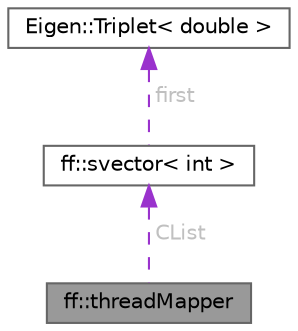 digraph "ff::threadMapper"
{
 // LATEX_PDF_SIZE
  bgcolor="transparent";
  edge [fontname=Helvetica,fontsize=10,labelfontname=Helvetica,labelfontsize=10];
  node [fontname=Helvetica,fontsize=10,shape=box,height=0.2,width=0.4];
  Node1 [id="Node000001",label="ff::threadMapper",height=0.2,width=0.4,color="gray40", fillcolor="grey60", style="filled", fontcolor="black",tooltip="The thread mapper allows to map threads to specific core using a predefined mapping policy."];
  Node2 -> Node1 [id="edge1_Node000001_Node000002",dir="back",color="darkorchid3",style="dashed",tooltip=" ",label=" CList",fontcolor="grey" ];
  Node2 [id="Node000002",label="ff::svector\< int \>",height=0.2,width=0.4,color="gray40", fillcolor="white", style="filled",URL="$classff_1_1svector.html",tooltip=" "];
  Node3 -> Node2 [id="edge2_Node000002_Node000003",dir="back",color="darkorchid3",style="dashed",tooltip=" ",label=" first",fontcolor="grey" ];
  Node3 [id="Node000003",label="Eigen::Triplet\< double \>",height=0.2,width=0.4,color="gray40", fillcolor="white", style="filled",URL="$class_eigen_1_1_triplet.html",tooltip=" "];
}
